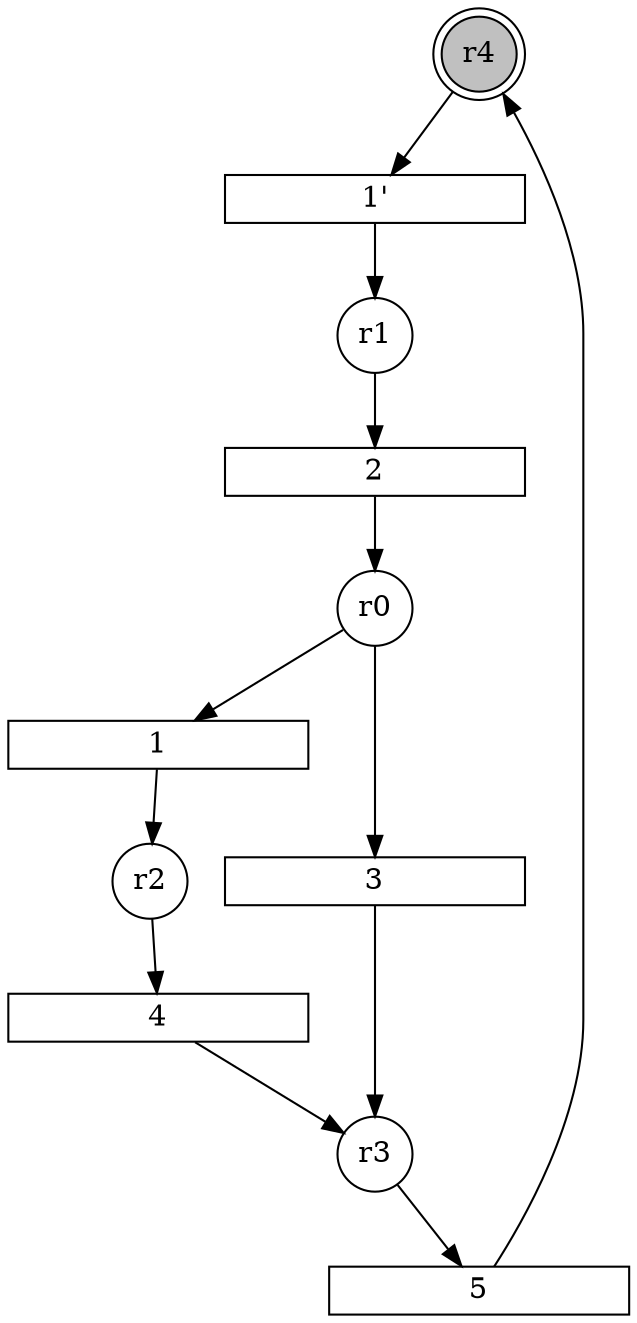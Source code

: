 digraph input3_SM_2_PN{
subgraph initial_place {
	node [shape=doublecircle,fixedsize=true, fixedsize = 2, color = black, fillcolor = gray, style = filled];
	r4;
}
subgraph place {     
	node [shape=circle,fixedsize=true, fixedsize = 2];
	r1;
	r0;
	r2;
	r3;
}
subgraph transitions {
	node [shape=rect,height=0.2,width=2, forcelabels = false];
	6 [label = "1'"];
	1;
	2;
	3;
	4;
	5;
}
	r0 -> 1;
	r1 -> 2;
	r0 -> 3;
	r2 -> 4;
	r3 -> 5;
	r4 -> 6;
	1 -> r2;
	2 -> r0;
	3 -> r3;
	4 -> r3;
	5 -> r4;
	6 -> r1;
}
